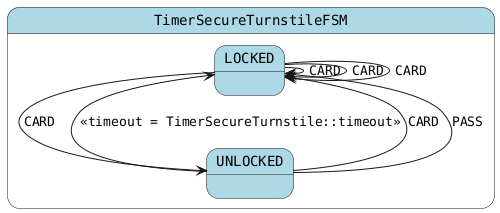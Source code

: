 @startuml
skinparam StateFontName Helvetica
skinparam defaultFontName Monospaced
skinparam state {
    BackgroundColor LightBlue
}
state TimerSecureTurnstileFSM {
LOCKED --> LOCKED : CARD
LOCKED --> LOCKED : CARD
LOCKED --> UNLOCKED : CARD
LOCKED --> LOCKED : CARD
UNLOCKED --> LOCKED : <<timeout = TimerSecureTurnstile::timeout>>
UNLOCKED --> LOCKED : CARD
UNLOCKED --> LOCKED : PASS
}
@enduml
